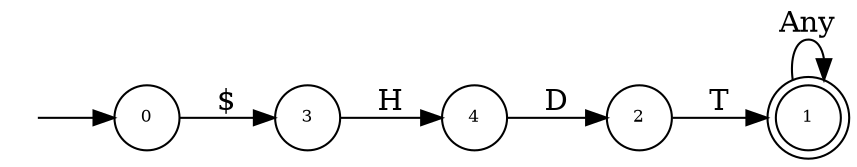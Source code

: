 digraph Automaton {
  rankdir = LR
  node [width=0.2, height=0.2, fontsize=8]
  initial [shape=plaintext,label=""]
  initial -> 0
  0 [shape=circle,label="0"]
  0 -> 3 [label="$"]
  1 [shape=doublecircle,label="1"]
  1 -> 1 [label="Any"]
  2 [shape=circle,label="2"]
  2 -> 1 [label="T"]
  3 [shape=circle,label="3"]
  3 -> 4 [label="H"]
  4 [shape=circle,label="4"]
  4 -> 2 [label="D"]
}